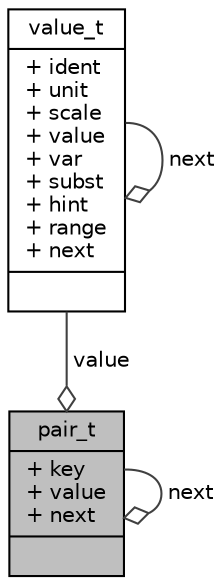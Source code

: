 digraph G
{
  edge [fontname="Helvetica",fontsize="10",labelfontname="Helvetica",labelfontsize="10"];
  node [fontname="Helvetica",fontsize="10",shape=record];
  Node1 [label="{pair_t\n|+ key\l+ value\l+ next\l|}",height=0.2,width=0.4,color="black", fillcolor="grey75", style="filled" fontcolor="black"];
  Node2 -> Node1 [color="grey25",fontsize="10",style="solid",label=" value" ,arrowhead="odiamond",fontname="Helvetica"];
  Node2 [label="{value_t\n|+ ident\l+ unit\l+ scale\l+ value\l+ var\l+ subst\l+ hint\l+ range\l+ next\l|}",height=0.2,width=0.4,color="black", fillcolor="white", style="filled",URL="$structvalue__t.html"];
  Node2 -> Node2 [color="grey25",fontsize="10",style="solid",label=" next" ,arrowhead="odiamond",fontname="Helvetica"];
  Node1 -> Node1 [color="grey25",fontsize="10",style="solid",label=" next" ,arrowhead="odiamond",fontname="Helvetica"];
}
